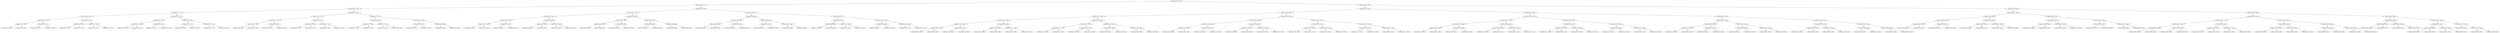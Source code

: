 digraph G{
1008288728 [label="Node{data=[1457, 1457]}"]
1008288728 -> 520939958
520939958 [label="Node{data=[811, 811]}"]
520939958 -> 510748888
510748888 [label="Node{data=[733, 733]}"]
510748888 -> 1575962718
1575962718 [label="Node{data=[717, 717]}"]
1575962718 -> 731830200
731830200 [label="Node{data=[709, 709]}"]
731830200 -> 1395120676
1395120676 [label="Node{data=[705, 705]}"]
1395120676 -> 1183141680
1183141680 [label="Node{data=[703, 703]}"]
1183141680 -> 1636778502
1636778502 [label="Node{data=[702, 702]}"]
1183141680 -> 1022458520
1022458520 [label="Node{data=[704, 704]}"]
1395120676 -> 1365930456
1365930456 [label="Node{data=[707, 707]}"]
1365930456 -> 1031424010
1031424010 [label="Node{data=[706, 706]}"]
1365930456 -> 654226129
654226129 [label="Node{data=[708, 708]}"]
731830200 -> 292305196
292305196 [label="Node{data=[713, 713]}"]
292305196 -> 327839336
327839336 [label="Node{data=[711, 711]}"]
327839336 -> 2095009291
2095009291 [label="Node{data=[710, 710]}"]
327839336 -> 803476347
803476347 [label="Node{data=[712, 712]}"]
292305196 -> 1597106930
1597106930 [label="Node{data=[715, 715]}"]
1597106930 -> 529020498
529020498 [label="Node{data=[714, 714]}"]
1597106930 -> 430017726
430017726 [label="Node{data=[716, 716]}"]
1575962718 -> 382806842
382806842 [label="Node{data=[725, 725]}"]
382806842 -> 1181164904
1181164904 [label="Node{data=[721, 721]}"]
1181164904 -> 402895184
402895184 [label="Node{data=[719, 719]}"]
402895184 -> 223480466
223480466 [label="Node{data=[718, 718]}"]
402895184 -> 314927353
314927353 [label="Node{data=[720, 720]}"]
1181164904 -> 1844859820
1844859820 [label="Node{data=[723, 723]}"]
1844859820 -> 1752888947
1752888947 [label="Node{data=[722, 722]}"]
1844859820 -> 1969321844
1969321844 [label="Node{data=[724, 724]}"]
382806842 -> 1280985985
1280985985 [label="Node{data=[729, 729]}"]
1280985985 -> 325982869
325982869 [label="Node{data=[727, 727]}"]
325982869 -> 748208101
748208101 [label="Node{data=[726, 726]}"]
325982869 -> 1388099541
1388099541 [label="Node{data=[728, 728]}"]
1280985985 -> 1277487168
1277487168 [label="Node{data=[731, 731]}"]
1277487168 -> 805169635
805169635 [label="Node{data=[730, 730]}"]
1277487168 -> 1181949038
1181949038 [label="Node{data=[732, 732]}"]
510748888 -> 1900419434
1900419434 [label="Node{data=[749, 749]}"]
1900419434 -> 441158122
441158122 [label="Node{data=[741, 741]}"]
441158122 -> 1513740721
1513740721 [label="Node{data=[737, 737]}"]
1513740721 -> 83308276
83308276 [label="Node{data=[735, 735]}"]
83308276 -> 1169943113
1169943113 [label="Node{data=[734, 734]}"]
83308276 -> 58273741
58273741 [label="Node{data=[736, 736]}"]
1513740721 -> 387549762
387549762 [label="Node{data=[739, 739]}"]
387549762 -> 707040987
707040987 [label="Node{data=[738, 738]}"]
387549762 -> 819452020
819452020 [label="Node{data=[740, 740]}"]
441158122 -> 2048564964
2048564964 [label="Node{data=[745, 745]}"]
2048564964 -> 554324095
554324095 [label="Node{data=[743, 743]}"]
554324095 -> 798398667
798398667 [label="Node{data=[742, 742]}"]
554324095 -> 554492213
554492213 [label="Node{data=[744, 744]}"]
2048564964 -> 265270862
265270862 [label="Node{data=[747, 747]}"]
265270862 -> 2092275296
2092275296 [label="Node{data=[746, 746]}"]
265270862 -> 1744706045
1744706045 [label="Node{data=[748, 748]}"]
1900419434 -> 566053246
566053246 [label="Node{data=[757, 757]}"]
566053246 -> 1404233409
1404233409 [label="Node{data=[753, 753]}"]
1404233409 -> 65301569
65301569 [label="Node{data=[751, 751]}"]
65301569 -> 348306481
348306481 [label="Node{data=[750, 750]}"]
65301569 -> 1602216302
1602216302 [label="Node{data=[752, 752]}"]
1404233409 -> 465539246
465539246 [label="Node{data=[755, 755]}"]
465539246 -> 999907836
999907836 [label="Node{data=[754, 754]}"]
465539246 -> 976974218
976974218 [label="Node{data=[756, 756]}"]
566053246 -> 443515698
443515698 [label="Node{data=[788, 788]}"]
443515698 -> 2100447793
2100447793 [label="Node{data=[759, 759]}"]
2100447793 -> 223625962
223625962 [label="Node{data=[758, 758]}"]
2100447793 -> 1820513771
1820513771 [label="Node{data=[760, 760]}"]
443515698 -> 169000282
169000282 [label="Node{data=[809, 809]}"]
169000282 -> 1696468459
1696468459 [label="Node{data=[808, 808]}"]
169000282 -> 1257390256
1257390256 [label="Node{data=[810, 810]}"]
520939958 -> 816179592
816179592 [label="Node{data=[891, 891]}"]
816179592 -> 792885931
792885931 [label="Node{data=[827, 827]}"]
792885931 -> 975592445
975592445 [label="Node{data=[819, 819]}"]
975592445 -> 1644784585
1644784585 [label="Node{data=[815, 815]}"]
1644784585 -> 2113877929
2113877929 [label="Node{data=[813, 813]}"]
2113877929 -> 1096064415
1096064415 [label="Node{data=[812, 812]}"]
2113877929 -> 1235603451
1235603451 [label="Node{data=[814, 814]}"]
1644784585 -> 1616618021
1616618021 [label="Node{data=[817, 817]}"]
1616618021 -> 1679660024
1679660024 [label="Node{data=[816, 816]}"]
1616618021 -> 29377153
29377153 [label="Node{data=[818, 818]}"]
975592445 -> 1727893333
1727893333 [label="Node{data=[823, 823]}"]
1727893333 -> 1527403301
1527403301 [label="Node{data=[821, 821]}"]
1527403301 -> 1392544239
1392544239 [label="Node{data=[820, 820]}"]
1527403301 -> 1356270916
1356270916 [label="Node{data=[822, 822]}"]
1727893333 -> 1515894572
1515894572 [label="Node{data=[825, 825]}"]
1515894572 -> 1405109305
1405109305 [label="Node{data=[824, 824]}"]
1515894572 -> 72933471
72933471 [label="Node{data=[826, 826]}"]
792885931 -> 1821208765
1821208765 [label="Node{data=[835, 835]}"]
1821208765 -> 1667320279
1667320279 [label="Node{data=[831, 831]}"]
1667320279 -> 844179470
844179470 [label="Node{data=[829, 829]}"]
844179470 -> 1908964355
1908964355 [label="Node{data=[828, 828]}"]
844179470 -> 1992811039
1992811039 [label="Node{data=[830, 830]}"]
1667320279 -> 528560865
528560865 [label="Node{data=[833, 833]}"]
528560865 -> 615217223
615217223 [label="Node{data=[832, 832]}"]
528560865 -> 380711093
380711093 [label="Node{data=[834, 834]}"]
1821208765 -> 1596981094
1596981094 [label="Node{data=[887, 887]}"]
1596981094 -> 1227872344
1227872344 [label="Node{data=[885, 885]}"]
1227872344 -> 909768826
909768826 [label="Node{data=[884, 884]}"]
1227872344 -> 697455248
697455248 [label="Node{data=[886, 886]}"]
1596981094 -> 157703179
157703179 [label="Node{data=[889, 889]}"]
157703179 -> 1052555367
1052555367 [label="Node{data=[888, 888]}"]
157703179 -> 1203731938
1203731938 [label="Node{data=[890, 890]}"]
816179592 -> 2088935767
2088935767 [label="Node{data=[907, 907]}"]
2088935767 -> 1203711176
1203711176 [label="Node{data=[899, 899]}"]
1203711176 -> 479972312
479972312 [label="Node{data=[895, 895]}"]
479972312 -> 544728516
544728516 [label="Node{data=[893, 893]}"]
544728516 -> 1234595972
1234595972 [label="Node{data=[892, 892]}"]
544728516 -> 2003946514
2003946514 [label="Node{data=[894, 894]}"]
479972312 -> 905317423
905317423 [label="Node{data=[897, 897]}"]
905317423 -> 707827344
707827344 [label="Node{data=[896, 896]}"]
905317423 -> 1356382466
1356382466 [label="Node{data=[898, 898]}"]
1203711176 -> 691045975
691045975 [label="Node{data=[903, 903]}"]
691045975 -> 740454442
740454442 [label="Node{data=[901, 901]}"]
740454442 -> 42526504
42526504 [label="Node{data=[900, 900]}"]
740454442 -> 349103786
349103786 [label="Node{data=[902, 902]}"]
691045975 -> 971098202
971098202 [label="Node{data=[905, 905]}"]
971098202 -> 108878956
108878956 [label="Node{data=[904, 904]}"]
971098202 -> 1133074988
1133074988 [label="Node{data=[906, 906]}"]
2088935767 -> 546377537
546377537 [label="Node{data=[915, 915]}"]
546377537 -> 394637329
394637329 [label="Node{data=[911, 911]}"]
394637329 -> 2071396529
2071396529 [label="Node{data=[909, 909]}"]
2071396529 -> 1923513801
1923513801 [label="Node{data=[908, 908]}"]
2071396529 -> 1524998107
1524998107 [label="Node{data=[910, 910]}"]
394637329 -> 1616558510
1616558510 [label="Node{data=[913, 913]}"]
1616558510 -> 594235292
594235292 [label="Node{data=[912, 912]}"]
1616558510 -> 1650603533
1650603533 [label="Node{data=[914, 914]}"]
546377537 -> 344942301
344942301 [label="Node{data=[1414, 1414]}"]
344942301 -> 564996651
564996651 [label="Node{data=[1394, 1394]}"]
564996651 -> 1489212973
1489212973 [label="Node{data=[923, 923]}"]
564996651 -> 727847270
727847270 [label="Node{data=[1413, 1413]}"]
344942301 -> 1144267609
1144267609 [label="Node{data=[1416, 1416]}"]
1144267609 -> 209761670
209761670 [label="Node{data=[1415, 1415]}"]
1144267609 -> 1219897541
1219897541 [label="Node{data=[1417, 1417]}"]
1008288728 -> 1935997332
1935997332 [label="Node{data=[9231, 9231]}"]
1935997332 -> 372187722
372187722 [label="Node{data=[9102, 9102]}"]
372187722 -> 529176972
529176972 [label="Node{data=[1489, 1489]}"]
529176972 -> 1711499960
1711499960 [label="Node{data=[1473, 1473]}"]
1711499960 -> 847222709
847222709 [label="Node{data=[1465, 1465]}"]
847222709 -> 1571671746
1571671746 [label="Node{data=[1461, 1461]}"]
1571671746 -> 379615746
379615746 [label="Node{data=[1459, 1459]}"]
379615746 -> 1804305604
1804305604 [label="Node{data=[1458, 1458]}"]
379615746 -> 621245503
621245503 [label="Node{data=[1460, 1460]}"]
1571671746 -> 384791939
384791939 [label="Node{data=[1463, 1463]}"]
384791939 -> 59403574
59403574 [label="Node{data=[1462, 1462]}"]
384791939 -> 873489447
873489447 [label="Node{data=[1464, 1464]}"]
847222709 -> 715671574
715671574 [label="Node{data=[1469, 1469]}"]
715671574 -> 1199989677
1199989677 [label="Node{data=[1467, 1467]}"]
1199989677 -> 389371318
389371318 [label="Node{data=[1466, 1466]}"]
1199989677 -> 548616747
548616747 [label="Node{data=[1468, 1468]}"]
715671574 -> 1211317971
1211317971 [label="Node{data=[1471, 1471]}"]
1211317971 -> 1021097843
1021097843 [label="Node{data=[1470, 1470]}"]
1211317971 -> 33152443
33152443 [label="Node{data=[1472, 1472]}"]
1711499960 -> 950197709
950197709 [label="Node{data=[1481, 1481]}"]
950197709 -> 1765194156
1765194156 [label="Node{data=[1477, 1477]}"]
1765194156 -> 805895382
805895382 [label="Node{data=[1475, 1475]}"]
805895382 -> 2144594793
2144594793 [label="Node{data=[1474, 1474]}"]
805895382 -> 1370557931
1370557931 [label="Node{data=[1476, 1476]}"]
1765194156 -> 227947944
227947944 [label="Node{data=[1479, 1479]}"]
227947944 -> 2047841920
2047841920 [label="Node{data=[1478, 1478]}"]
227947944 -> 451392011
451392011 [label="Node{data=[1480, 1480]}"]
950197709 -> 1130380009
1130380009 [label="Node{data=[1485, 1485]}"]
1130380009 -> 2145877080
2145877080 [label="Node{data=[1483, 1483]}"]
2145877080 -> 2035961522
2035961522 [label="Node{data=[1482, 1482]}"]
2145877080 -> 1577766008
1577766008 [label="Node{data=[1484, 1484]}"]
1130380009 -> 486478370
486478370 [label="Node{data=[1487, 1487]}"]
486478370 -> 1480505433
1480505433 [label="Node{data=[1486, 1486]}"]
486478370 -> 1933197874
1933197874 [label="Node{data=[1488, 1488]}"]
529176972 -> 2077960481
2077960481 [label="Node{data=[5708, 5708]}"]
2077960481 -> 533813882
533813882 [label="Node{data=[1983, 1983]}"]
533813882 -> 847300009
847300009 [label="Node{data=[1493, 1493]}"]
847300009 -> 319437337
319437337 [label="Node{data=[1491, 1491]}"]
319437337 -> 834313080
834313080 [label="Node{data=[1490, 1490]}"]
319437337 -> 615318975
615318975 [label="Node{data=[1492, 1492]}"]
847300009 -> 271855886
271855886 [label="Node{data=[1907, 1907]}"]
271855886 -> 1378618339
1378618339 [label="Node{data=[1562, 1562]}"]
271855886 -> 925383557
925383557 [label="Node{data=[1937, 1937]}"]
533813882 -> 2070167586
2070167586 [label="Node{data=[5704, 5704]}"]
2070167586 -> 1256825345
1256825345 [label="Node{data=[2019, 2019]}"]
1256825345 -> 2024332204
2024332204 [label="Node{data=[1990, 1990]}"]
1256825345 -> 237642543
237642543 [label="Node{data=[2020, 2020]}"]
2070167586 -> 1469450136
1469450136 [label="Node{data=[5706, 5706]}"]
1469450136 -> 1357405889
1357405889 [label="Node{data=[5705, 5705]}"]
1469450136 -> 1847823051
1847823051 [label="Node{data=[5707, 5707]}"]
2077960481 -> 835710843
835710843 [label="Node{data=[5716, 5716]}"]
835710843 -> 1451398173
1451398173 [label="Node{data=[5712, 5712]}"]
1451398173 -> 1141823066
1141823066 [label="Node{data=[5710, 5710]}"]
1141823066 -> 906586562
906586562 [label="Node{data=[5709, 5709]}"]
1141823066 -> 2020867151
2020867151 [label="Node{data=[5711, 5711]}"]
1451398173 -> 974368032
974368032 [label="Node{data=[5714, 5714]}"]
974368032 -> 136122430
136122430 [label="Node{data=[5713, 5713]}"]
974368032 -> 1973895046
1973895046 [label="Node{data=[5715, 5715]}"]
835710843 -> 315696377
315696377 [label="Node{data=[5720, 5720]}"]
315696377 -> 890036526
890036526 [label="Node{data=[5718, 5718]}"]
890036526 -> 1441831761
1441831761 [label="Node{data=[5717, 5717]}"]
890036526 -> 434619750
434619750 [label="Node{data=[5719, 5719]}"]
315696377 -> 34266191
34266191 [label="Node{data=[7353, 7353]}"]
34266191 -> 1348290737
1348290737 [label="Node{data=[6553, 6553]}"]
34266191 -> 27687928
27687928 [label="Node{data=[9071, 9071]}"]
372187722 -> 642601567
642601567 [label="Node{data=[9134, 9134]}"]
642601567 -> 1928399485
1928399485 [label="Node{data=[9118, 9118]}"]
1928399485 -> 1213451346
1213451346 [label="Node{data=[9110, 9110]}"]
1213451346 -> 2056783643
2056783643 [label="Node{data=[9106, 9106]}"]
2056783643 -> 915107261
915107261 [label="Node{data=[9104, 9104]}"]
915107261 -> 1280519155
1280519155 [label="Node{data=[9103, 9103]}"]
915107261 -> 448024439
448024439 [label="Node{data=[9105, 9105]}"]
2056783643 -> 539894757
539894757 [label="Node{data=[9108, 9108]}"]
539894757 -> 1302680792
1302680792 [label="Node{data=[9107, 9107]}"]
539894757 -> 410841644
410841644 [label="Node{data=[9109, 9109]}"]
1213451346 -> 546032035
546032035 [label="Node{data=[9114, 9114]}"]
546032035 -> 1902901084
1902901084 [label="Node{data=[9112, 9112]}"]
1902901084 -> 378502717
378502717 [label="Node{data=[9111, 9111]}"]
1902901084 -> 1771897682
1771897682 [label="Node{data=[9113, 9113]}"]
546032035 -> 388303123
388303123 [label="Node{data=[9116, 9116]}"]
388303123 -> 962256316
962256316 [label="Node{data=[9115, 9115]}"]
388303123 -> 1414083132
1414083132 [label="Node{data=[9117, 9117]}"]
1928399485 -> 1439640692
1439640692 [label="Node{data=[9126, 9126]}"]
1439640692 -> 1780341327
1780341327 [label="Node{data=[9122, 9122]}"]
1780341327 -> 88427917
88427917 [label="Node{data=[9120, 9120]}"]
88427917 -> 411060171
411060171 [label="Node{data=[9119, 9119]}"]
88427917 -> 872440867
872440867 [label="Node{data=[9121, 9121]}"]
1780341327 -> 818614094
818614094 [label="Node{data=[9124, 9124]}"]
818614094 -> 533530111
533530111 [label="Node{data=[9123, 9123]}"]
818614094 -> 90810322
90810322 [label="Node{data=[9125, 9125]}"]
1439640692 -> 847247904
847247904 [label="Node{data=[9130, 9130]}"]
847247904 -> 1520841310
1520841310 [label="Node{data=[9128, 9128]}"]
1520841310 -> 758326792
758326792 [label="Node{data=[9127, 9127]}"]
1520841310 -> 1697399627
1697399627 [label="Node{data=[9129, 9129]}"]
847247904 -> 676272948
676272948 [label="Node{data=[9132, 9132]}"]
676272948 -> 1125185697
1125185697 [label="Node{data=[9131, 9131]}"]
676272948 -> 2007467437
2007467437 [label="Node{data=[9133, 9133]}"]
642601567 -> 1888921097
1888921097 [label="Node{data=[9215, 9215]}"]
1888921097 -> 550536596
550536596 [label="Node{data=[9207, 9207]}"]
550536596 -> 1682027743
1682027743 [label="Node{data=[9203, 9203]}"]
1682027743 -> 796970775
796970775 [label="Node{data=[9201, 9201]}"]
796970775 -> 1793298944
1793298944 [label="Node{data=[9135, 9135]}"]
796970775 -> 1312507629
1312507629 [label="Node{data=[9202, 9202]}"]
1682027743 -> 657843385
657843385 [label="Node{data=[9205, 9205]}"]
657843385 -> 241467199
241467199 [label="Node{data=[9204, 9204]}"]
657843385 -> 2019663713
2019663713 [label="Node{data=[9206, 9206]}"]
550536596 -> 1828303534
1828303534 [label="Node{data=[9211, 9211]}"]
1828303534 -> 1692504996
1692504996 [label="Node{data=[9209, 9209]}"]
1692504996 -> 1230083456
1230083456 [label="Node{data=[9208, 9208]}"]
1692504996 -> 1035960668
1035960668 [label="Node{data=[9210, 9210]}"]
1828303534 -> 485636231
485636231 [label="Node{data=[9213, 9213]}"]
485636231 -> 1952900110
1952900110 [label="Node{data=[9212, 9212]}"]
485636231 -> 836666007
836666007 [label="Node{data=[9214, 9214]}"]
1888921097 -> 1881821329
1881821329 [label="Node{data=[9223, 9223]}"]
1881821329 -> 2098292755
2098292755 [label="Node{data=[9219, 9219]}"]
2098292755 -> 1041544491
1041544491 [label="Node{data=[9217, 9217]}"]
1041544491 -> 2065384004
2065384004 [label="Node{data=[9216, 9216]}"]
1041544491 -> 1503079278
1503079278 [label="Node{data=[9218, 9218]}"]
2098292755 -> 791712191
791712191 [label="Node{data=[9221, 9221]}"]
791712191 -> 873907359
873907359 [label="Node{data=[9220, 9220]}"]
791712191 -> 356432187
356432187 [label="Node{data=[9222, 9222]}"]
1881821329 -> 1972518057
1972518057 [label="Node{data=[9227, 9227]}"]
1972518057 -> 1585772237
1585772237 [label="Node{data=[9225, 9225]}"]
1585772237 -> 1555362750
1555362750 [label="Node{data=[9224, 9224]}"]
1585772237 -> 1008954994
1008954994 [label="Node{data=[9226, 9226]}"]
1972518057 -> 1479567915
1479567915 [label="Node{data=[9229, 9229]}"]
1479567915 -> 561761662
561761662 [label="Node{data=[9228, 9228]}"]
1479567915 -> 1521083372
1521083372 [label="Node{data=[9230, 9230]}"]
1935997332 -> 2111723061
2111723061 [label="Node{data=[9303, 9303]}"]
2111723061 -> 644094615
644094615 [label="Node{data=[9247, 9247]}"]
644094615 -> 1502294808
1502294808 [label="Node{data=[9239, 9239]}"]
1502294808 -> 1286085958
1286085958 [label="Node{data=[9235, 9235]}"]
1286085958 -> 1137214744
1137214744 [label="Node{data=[9233, 9233]}"]
1137214744 -> 1165926228
1165926228 [label="Node{data=[9232, 9232]}"]
1137214744 -> 1173190416
1173190416 [label="Node{data=[9234, 9234]}"]
1286085958 -> 1235419334
1235419334 [label="Node{data=[9237, 9237]}"]
1235419334 -> 1313127599
1313127599 [label="Node{data=[9236, 9236]}"]
1235419334 -> 2138119692
2138119692 [label="Node{data=[9238, 9238]}"]
1502294808 -> 1368044293
1368044293 [label="Node{data=[9243, 9243]}"]
1368044293 -> 16661698
16661698 [label="Node{data=[9241, 9241]}"]
16661698 -> 1806981558
1806981558 [label="Node{data=[9240, 9240]}"]
16661698 -> 482524082
482524082 [label="Node{data=[9242, 9242]}"]
1368044293 -> 408170932
408170932 [label="Node{data=[9245, 9245]}"]
408170932 -> 1773999696
1773999696 [label="Node{data=[9244, 9244]}"]
408170932 -> 546147128
546147128 [label="Node{data=[9246, 9246]}"]
644094615 -> 698071984
698071984 [label="Node{data=[9255, 9255]}"]
698071984 -> 276559526
276559526 [label="Node{data=[9251, 9251]}"]
276559526 -> 301297007
301297007 [label="Node{data=[9249, 9249]}"]
301297007 -> 1567481890
1567481890 [label="Node{data=[9248, 9248]}"]
301297007 -> 702514692
702514692 [label="Node{data=[9250, 9250]}"]
276559526 -> 1725860703
1725860703 [label="Node{data=[9253, 9253]}"]
1725860703 -> 1551506686
1551506686 [label="Node{data=[9252, 9252]}"]
1725860703 -> 1856281507
1856281507 [label="Node{data=[9254, 9254]}"]
698071984 -> 1000267733
1000267733 [label="Node{data=[9259, 9259]}"]
1000267733 -> 688406410
688406410 [label="Node{data=[9257, 9257]}"]
688406410 -> 630807481
630807481 [label="Node{data=[9256, 9256]}"]
688406410 -> 1873458474
1873458474 [label="Node{data=[9258, 9258]}"]
1000267733 -> 579321725
579321725 [label="Node{data=[9261, 9261]}"]
579321725 -> 1251684552
1251684552 [label="Node{data=[9260, 9260]}"]
579321725 -> 632352433
632352433 [label="Node{data=[9302, 9302]}"]
2111723061 -> 520686792
520686792 [label="Node{data=[9359, 9359]}"]
520686792 -> 15348739
15348739 [label="Node{data=[9343, 9343]}"]
15348739 -> 325343654
325343654 [label="Node{data=[9311, 9311]}"]
325343654 -> 822339613
822339613 [label="Node{data=[9307, 9307]}"]
822339613 -> 1723583929
1723583929 [label="Node{data=[9305, 9305]}"]
1723583929 -> 933279553
933279553 [label="Node{data=[9304, 9304]}"]
1723583929 -> 112746874
112746874 [label="Node{data=[9306, 9306]}"]
822339613 -> 685056688
685056688 [label="Node{data=[9309, 9309]}"]
685056688 -> 272364566
272364566 [label="Node{data=[9308, 9308]}"]
685056688 -> 580080623
580080623 [label="Node{data=[9310, 9310]}"]
325343654 -> 1743078774
1743078774 [label="Node{data=[9315, 9315]}"]
1743078774 -> 1722035096
1722035096 [label="Node{data=[9313, 9313]}"]
1722035096 -> 703653918
703653918 [label="Node{data=[9312, 9312]}"]
1722035096 -> 298109668
298109668 [label="Node{data=[9314, 9314]}"]
1743078774 -> 1548219231
1548219231 [label="Node{data=[9317, 9317]}"]
1548219231 -> 460909476
460909476 [label="Node{data=[9316, 9316]}"]
1548219231 -> 895897805
895897805 [label="Node{data=[9342, 9342]}"]
15348739 -> 46280559
46280559 [label="Node{data=[9351, 9351]}"]
46280559 -> 1635580259
1635580259 [label="Node{data=[9347, 9347]}"]
1635580259 -> 1023744803
1023744803 [label="Node{data=[9345, 9345]}"]
1023744803 -> 987939958
987939958 [label="Node{data=[9344, 9344]}"]
1023744803 -> 692595986
692595986 [label="Node{data=[9346, 9346]}"]
1635580259 -> 796491449
796491449 [label="Node{data=[9349, 9349]}"]
796491449 -> 984659062
984659062 [label="Node{data=[9348, 9348]}"]
796491449 -> 375199266
375199266 [label="Node{data=[9350, 9350]}"]
46280559 -> 2115344710
2115344710 [label="Node{data=[9355, 9355]}"]
2115344710 -> 452836491
452836491 [label="Node{data=[9353, 9353]}"]
452836491 -> 634501286
634501286 [label="Node{data=[9352, 9352]}"]
452836491 -> 1531135544
1531135544 [label="Node{data=[9354, 9354]}"]
2115344710 -> 164506559
164506559 [label="Node{data=[9357, 9357]}"]
164506559 -> 2124466153
2124466153 [label="Node{data=[9356, 9356]}"]
164506559 -> 1453081619
1453081619 [label="Node{data=[9358, 9358]}"]
520686792 -> 388999806
388999806 [label="Node{data=[9367, 9367]}"]
388999806 -> 1866787063
1866787063 [label="Node{data=[9363, 9363]}"]
1866787063 -> 388228473
388228473 [label="Node{data=[9361, 9361]}"]
388228473 -> 598443858
598443858 [label="Node{data=[9360, 9360]}"]
388228473 -> 1237165315
1237165315 [label="Node{data=[9362, 9362]}"]
1866787063 -> 24575891
24575891 [label="Node{data=[9365, 9365]}"]
24575891 -> 158780137
158780137 [label="Node{data=[9364, 9364]}"]
24575891 -> 1989696898
1989696898 [label="Node{data=[9366, 9366]}"]
388999806 -> 1386834927
1386834927 [label="Node{data=[9375, 9375]}"]
1386834927 -> 1679133774
1679133774 [label="Node{data=[9371, 9371]}"]
1679133774 -> 1527456679
1527456679 [label="Node{data=[9369, 9369]}"]
1527456679 -> 1867190537
1867190537 [label="Node{data=[9368, 9368]}"]
1527456679 -> 1990523164
1990523164 [label="Node{data=[9370, 9370]}"]
1679133774 -> 1041988730
1041988730 [label="Node{data=[9373, 9373]}"]
1041988730 -> 1007642117
1007642117 [label="Node{data=[9372, 9372]}"]
1041988730 -> 201059284
201059284 [label="Node{data=[9374, 9374]}"]
1386834927 -> 1522962350
1522962350 [label="Node{data=[9377, 9377]}"]
1522962350 -> 1062977568
1062977568 [label="Node{data=[9376, 9376]}"]
1522962350 -> 2023990912
2023990912 [label="Node{data=[9379, 9379]}"]
2023990912 -> 743589643
743589643 [label="Node{data=[9378, 9378]}"]
2023990912 -> 1107756752
1107756752 [label="Node{data=[9380, 9380]}"]
}